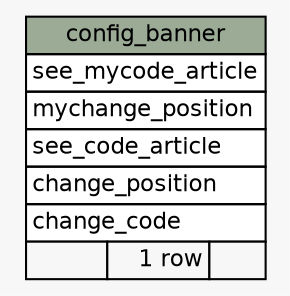 // dot 2.38.0 on Mac OS X 10.9.4
// SchemaSpy rev 590
digraph "config_banner" {
  graph [
    rankdir="RL"
    bgcolor="#f7f7f7"
    nodesep="0.18"
    ranksep="0.46"
    fontname="Helvetica"
    fontsize="11"
  ];
  node [
    fontname="Helvetica"
    fontsize="11"
    shape="plaintext"
  ];
  edge [
    arrowsize="0.8"
  ];
  "config_banner" [
    label=<
    <TABLE BORDER="0" CELLBORDER="1" CELLSPACING="0" BGCOLOR="#ffffff">
      <TR><TD COLSPAN="3" BGCOLOR="#9bab96" ALIGN="CENTER">config_banner</TD></TR>
      <TR><TD PORT="see_mycode_article" COLSPAN="3" ALIGN="LEFT">see_mycode_article</TD></TR>
      <TR><TD PORT="mychange_position" COLSPAN="3" ALIGN="LEFT">mychange_position</TD></TR>
      <TR><TD PORT="see_code_article" COLSPAN="3" ALIGN="LEFT">see_code_article</TD></TR>
      <TR><TD PORT="change_position" COLSPAN="3" ALIGN="LEFT">change_position</TD></TR>
      <TR><TD PORT="change_code" COLSPAN="3" ALIGN="LEFT">change_code</TD></TR>
      <TR><TD ALIGN="LEFT" BGCOLOR="#f7f7f7">  </TD><TD ALIGN="RIGHT" BGCOLOR="#f7f7f7">1 row</TD><TD ALIGN="RIGHT" BGCOLOR="#f7f7f7">  </TD></TR>
    </TABLE>>
    URL="tables/config_banner.html"
    tooltip="config_banner"
  ];
}
